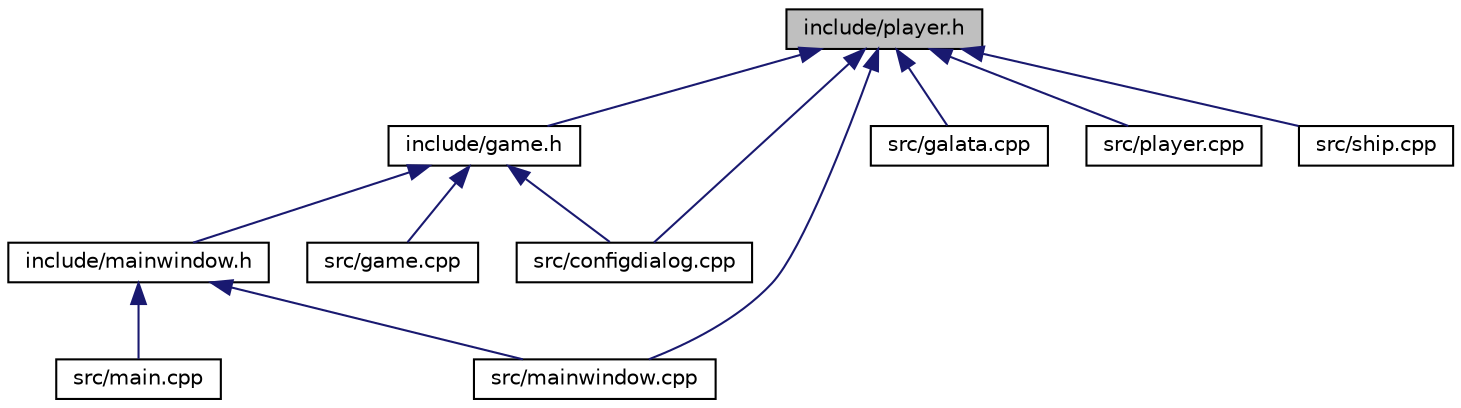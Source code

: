 digraph "include/player.h"
{
  edge [fontname="Helvetica",fontsize="10",labelfontname="Helvetica",labelfontsize="10"];
  node [fontname="Helvetica",fontsize="10",shape=record];
  Node24 [label="include/player.h",height=0.2,width=0.4,color="black", fillcolor="grey75", style="filled", fontcolor="black"];
  Node24 -> Node25 [dir="back",color="midnightblue",fontsize="10",style="solid",fontname="Helvetica"];
  Node25 [label="include/game.h",height=0.2,width=0.4,color="black", fillcolor="white", style="filled",URL="$game_8h.html"];
  Node25 -> Node26 [dir="back",color="midnightblue",fontsize="10",style="solid",fontname="Helvetica"];
  Node26 [label="include/mainwindow.h",height=0.2,width=0.4,color="black", fillcolor="white", style="filled",URL="$mainwindow_8h.html"];
  Node26 -> Node27 [dir="back",color="midnightblue",fontsize="10",style="solid",fontname="Helvetica"];
  Node27 [label="src/main.cpp",height=0.2,width=0.4,color="black", fillcolor="white", style="filled",URL="$main_8cpp.html"];
  Node26 -> Node28 [dir="back",color="midnightblue",fontsize="10",style="solid",fontname="Helvetica"];
  Node28 [label="src/mainwindow.cpp",height=0.2,width=0.4,color="black", fillcolor="white", style="filled",URL="$mainwindow_8cpp.html"];
  Node25 -> Node29 [dir="back",color="midnightblue",fontsize="10",style="solid",fontname="Helvetica"];
  Node29 [label="src/configdialog.cpp",height=0.2,width=0.4,color="black", fillcolor="white", style="filled",URL="$configdialog_8cpp.html"];
  Node25 -> Node30 [dir="back",color="midnightblue",fontsize="10",style="solid",fontname="Helvetica"];
  Node30 [label="src/game.cpp",height=0.2,width=0.4,color="black", fillcolor="white", style="filled",URL="$game_8cpp.html"];
  Node24 -> Node29 [dir="back",color="midnightblue",fontsize="10",style="solid",fontname="Helvetica"];
  Node24 -> Node31 [dir="back",color="midnightblue",fontsize="10",style="solid",fontname="Helvetica"];
  Node31 [label="src/galata.cpp",height=0.2,width=0.4,color="black", fillcolor="white", style="filled",URL="$galata_8cpp.html"];
  Node24 -> Node28 [dir="back",color="midnightblue",fontsize="10",style="solid",fontname="Helvetica"];
  Node24 -> Node32 [dir="back",color="midnightblue",fontsize="10",style="solid",fontname="Helvetica"];
  Node32 [label="src/player.cpp",height=0.2,width=0.4,color="black", fillcolor="white", style="filled",URL="$player_8cpp.html"];
  Node24 -> Node33 [dir="back",color="midnightblue",fontsize="10",style="solid",fontname="Helvetica"];
  Node33 [label="src/ship.cpp",height=0.2,width=0.4,color="black", fillcolor="white", style="filled",URL="$ship_8cpp.html"];
}
